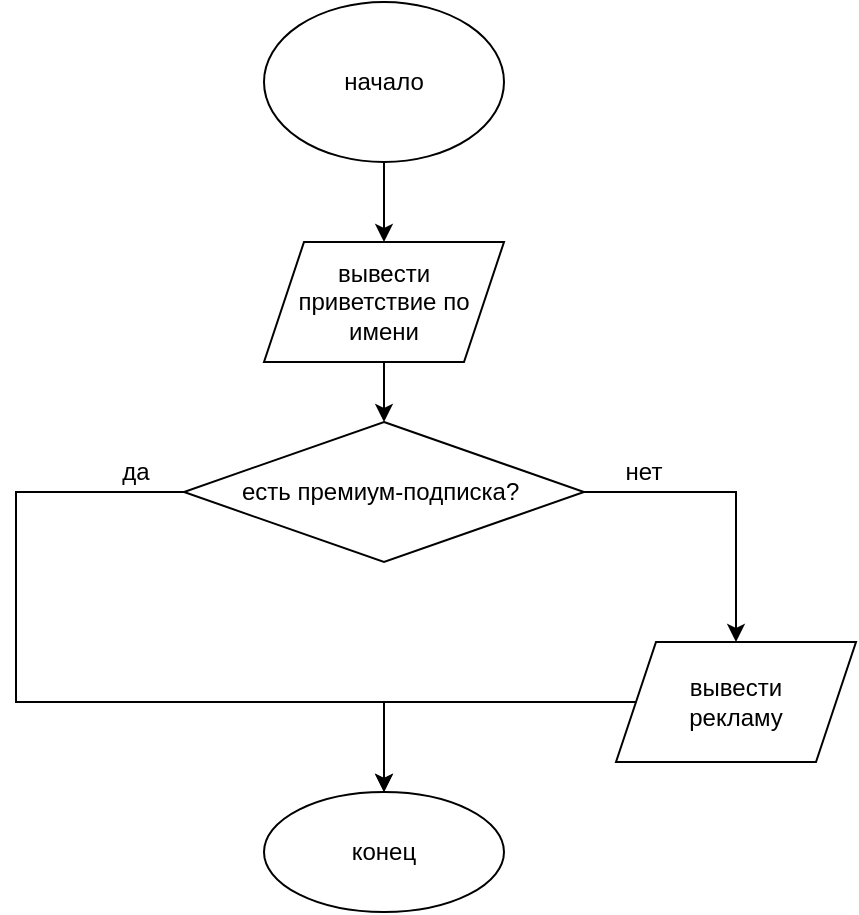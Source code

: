 <mxfile version="18.1.3" type="github">
  <diagram id="C5RBs43oDa-KdzZeNtuy" name="Page-1">
    <mxGraphModel dx="1038" dy="584" grid="1" gridSize="10" guides="1" tooltips="1" connect="1" arrows="1" fold="1" page="1" pageScale="1" pageWidth="827" pageHeight="1169" math="0" shadow="0">
      <root>
        <mxCell id="WIyWlLk6GJQsqaUBKTNV-0" />
        <mxCell id="WIyWlLk6GJQsqaUBKTNV-1" parent="WIyWlLk6GJQsqaUBKTNV-0" />
        <mxCell id="1mLjssvMImw9kMNzaDM3-3" value="" style="edgeStyle=orthogonalEdgeStyle;rounded=0;orthogonalLoop=1;jettySize=auto;html=1;" edge="1" parent="WIyWlLk6GJQsqaUBKTNV-1" source="1mLjssvMImw9kMNzaDM3-1" target="1mLjssvMImw9kMNzaDM3-2">
          <mxGeometry relative="1" as="geometry" />
        </mxCell>
        <mxCell id="1mLjssvMImw9kMNzaDM3-1" value="начало" style="ellipse;whiteSpace=wrap;html=1;" vertex="1" parent="WIyWlLk6GJQsqaUBKTNV-1">
          <mxGeometry x="354" y="130" width="120" height="80" as="geometry" />
        </mxCell>
        <mxCell id="1mLjssvMImw9kMNzaDM3-7" value="" style="edgeStyle=orthogonalEdgeStyle;rounded=0;orthogonalLoop=1;jettySize=auto;html=1;" edge="1" parent="WIyWlLk6GJQsqaUBKTNV-1" source="1mLjssvMImw9kMNzaDM3-2" target="1mLjssvMImw9kMNzaDM3-6">
          <mxGeometry relative="1" as="geometry" />
        </mxCell>
        <mxCell id="1mLjssvMImw9kMNzaDM3-2" value="вывести приветствие по имени" style="shape=parallelogram;perimeter=parallelogramPerimeter;whiteSpace=wrap;html=1;fixedSize=1;" vertex="1" parent="WIyWlLk6GJQsqaUBKTNV-1">
          <mxGeometry x="354" y="250" width="120" height="60" as="geometry" />
        </mxCell>
        <mxCell id="1mLjssvMImw9kMNzaDM3-9" value="" style="edgeStyle=orthogonalEdgeStyle;rounded=0;orthogonalLoop=1;jettySize=auto;html=1;" edge="1" parent="WIyWlLk6GJQsqaUBKTNV-1" source="1mLjssvMImw9kMNzaDM3-6" target="1mLjssvMImw9kMNzaDM3-8">
          <mxGeometry relative="1" as="geometry" />
        </mxCell>
        <mxCell id="1mLjssvMImw9kMNzaDM3-13" value="" style="edgeStyle=orthogonalEdgeStyle;rounded=0;orthogonalLoop=1;jettySize=auto;html=1;" edge="1" parent="WIyWlLk6GJQsqaUBKTNV-1" source="1mLjssvMImw9kMNzaDM3-6" target="1mLjssvMImw9kMNzaDM3-10">
          <mxGeometry relative="1" as="geometry">
            <mxPoint x="200" y="565" as="targetPoint" />
            <Array as="points">
              <mxPoint x="230" y="375" />
              <mxPoint x="230" y="480" />
              <mxPoint x="414" y="480" />
            </Array>
          </mxGeometry>
        </mxCell>
        <mxCell id="1mLjssvMImw9kMNzaDM3-6" value="есть премиум-подписка?&amp;nbsp;" style="rhombus;whiteSpace=wrap;html=1;" vertex="1" parent="WIyWlLk6GJQsqaUBKTNV-1">
          <mxGeometry x="314" y="340" width="200" height="70" as="geometry" />
        </mxCell>
        <mxCell id="1mLjssvMImw9kMNzaDM3-11" value="" style="edgeStyle=orthogonalEdgeStyle;rounded=0;orthogonalLoop=1;jettySize=auto;html=1;" edge="1" parent="WIyWlLk6GJQsqaUBKTNV-1" source="1mLjssvMImw9kMNzaDM3-8" target="1mLjssvMImw9kMNzaDM3-10">
          <mxGeometry relative="1" as="geometry" />
        </mxCell>
        <mxCell id="1mLjssvMImw9kMNzaDM3-8" value="вывести&lt;br&gt;рекламу" style="shape=parallelogram;perimeter=parallelogramPerimeter;whiteSpace=wrap;html=1;fixedSize=1;" vertex="1" parent="WIyWlLk6GJQsqaUBKTNV-1">
          <mxGeometry x="530" y="450" width="120" height="60" as="geometry" />
        </mxCell>
        <mxCell id="1mLjssvMImw9kMNzaDM3-10" value="конец" style="ellipse;whiteSpace=wrap;html=1;" vertex="1" parent="WIyWlLk6GJQsqaUBKTNV-1">
          <mxGeometry x="354" y="525" width="120" height="60" as="geometry" />
        </mxCell>
        <mxCell id="1mLjssvMImw9kMNzaDM3-15" value="нет" style="text;html=1;strokeColor=none;fillColor=none;align=center;verticalAlign=middle;whiteSpace=wrap;rounded=0;" vertex="1" parent="WIyWlLk6GJQsqaUBKTNV-1">
          <mxGeometry x="514" y="350" width="60" height="30" as="geometry" />
        </mxCell>
        <mxCell id="1mLjssvMImw9kMNzaDM3-16" value="да" style="text;html=1;strokeColor=none;fillColor=none;align=center;verticalAlign=middle;whiteSpace=wrap;rounded=0;" vertex="1" parent="WIyWlLk6GJQsqaUBKTNV-1">
          <mxGeometry x="260" y="350" width="60" height="30" as="geometry" />
        </mxCell>
      </root>
    </mxGraphModel>
  </diagram>
</mxfile>
